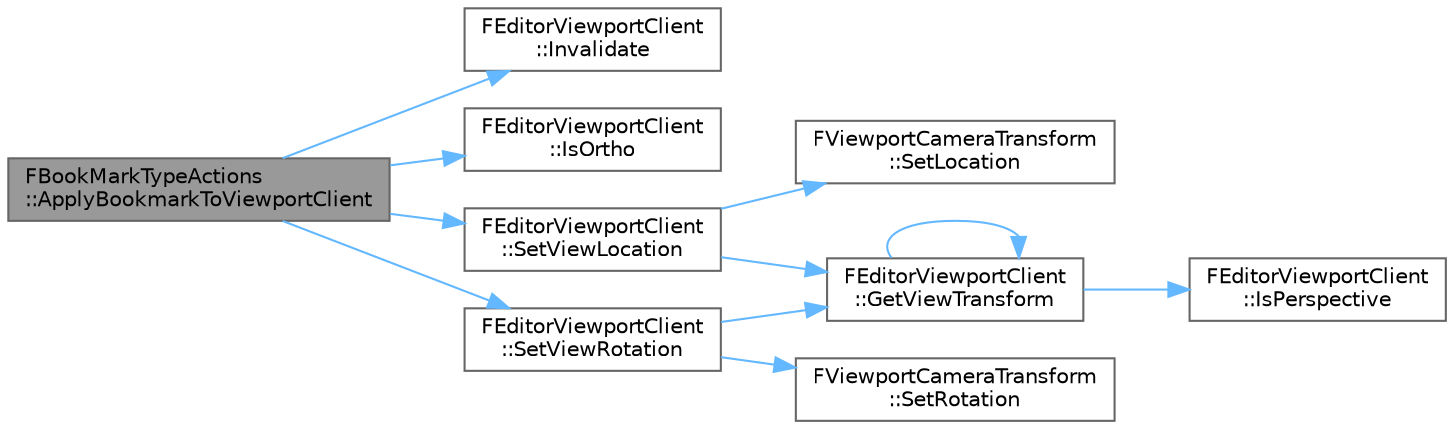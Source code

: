 digraph "FBookMarkTypeActions::ApplyBookmarkToViewportClient"
{
 // INTERACTIVE_SVG=YES
 // LATEX_PDF_SIZE
  bgcolor="transparent";
  edge [fontname=Helvetica,fontsize=10,labelfontname=Helvetica,labelfontsize=10];
  node [fontname=Helvetica,fontsize=10,shape=box,height=0.2,width=0.4];
  rankdir="LR";
  Node1 [id="Node000001",label="FBookMarkTypeActions\l::ApplyBookmarkToViewportClient",height=0.2,width=0.4,color="gray40", fillcolor="grey60", style="filled", fontcolor="black",tooltip=" "];
  Node1 -> Node2 [id="edge1_Node000001_Node000002",color="steelblue1",style="solid",tooltip=" "];
  Node2 [id="Node000002",label="FEditorViewportClient\l::Invalidate",height=0.2,width=0.4,color="grey40", fillcolor="white", style="filled",URL="$df/d9e/classFEditorViewportClient.html#a1d2a8753c776f1255257ebc636ac2932",tooltip="Invalidates this viewport and optionally child views."];
  Node1 -> Node3 [id="edge2_Node000001_Node000003",color="steelblue1",style="solid",tooltip=" "];
  Node3 [id="Node000003",label="FEditorViewportClient\l::IsOrtho",height=0.2,width=0.4,color="grey40", fillcolor="white", style="filled",URL="$df/d9e/classFEditorViewportClient.html#a02de3865fa5518d475b32ccb13784d3a",tooltip="Returns true if this viewport is orthogonal."];
  Node1 -> Node4 [id="edge3_Node000001_Node000004",color="steelblue1",style="solid",tooltip=" "];
  Node4 [id="Node000004",label="FEditorViewportClient\l::SetViewLocation",height=0.2,width=0.4,color="grey40", fillcolor="white", style="filled",URL="$df/d9e/classFEditorViewportClient.html#a8491c168115b2ac3c38baba25fae04e0",tooltip="Sets the location of the viewport's camera."];
  Node4 -> Node5 [id="edge4_Node000004_Node000005",color="steelblue1",style="solid",tooltip=" "];
  Node5 [id="Node000005",label="FEditorViewportClient\l::GetViewTransform",height=0.2,width=0.4,color="grey40", fillcolor="white", style="filled",URL="$df/d9e/classFEditorViewportClient.html#a8e08badd4ec988c5d68035e050115c30",tooltip="Gets ViewportCameraTransform object for the current viewport type."];
  Node5 -> Node5 [id="edge5_Node000005_Node000005",color="steelblue1",style="solid",tooltip=" "];
  Node5 -> Node6 [id="edge6_Node000005_Node000006",color="steelblue1",style="solid",tooltip=" "];
  Node6 [id="Node000006",label="FEditorViewportClient\l::IsPerspective",height=0.2,width=0.4,color="grey40", fillcolor="white", style="filled",URL="$df/d9e/classFEditorViewportClient.html#a83795f10bc66b8be496ece6472cfdcba",tooltip="Returns true if this viewport is perspective."];
  Node4 -> Node7 [id="edge7_Node000004_Node000007",color="steelblue1",style="solid",tooltip=" "];
  Node7 [id="Node000007",label="FViewportCameraTransform\l::SetLocation",height=0.2,width=0.4,color="grey40", fillcolor="white", style="filled",URL="$dc/d97/structFViewportCameraTransform.html#a42053ccf78fa8442cc558492074c74d0",tooltip="Sets the transform's location."];
  Node1 -> Node8 [id="edge8_Node000001_Node000008",color="steelblue1",style="solid",tooltip=" "];
  Node8 [id="Node000008",label="FEditorViewportClient\l::SetViewRotation",height=0.2,width=0.4,color="grey40", fillcolor="white", style="filled",URL="$df/d9e/classFEditorViewportClient.html#a2f857926e6bce3caa5409ad36a4aa4ed",tooltip="Sets the location of the viewport's camera."];
  Node8 -> Node5 [id="edge9_Node000008_Node000005",color="steelblue1",style="solid",tooltip=" "];
  Node8 -> Node9 [id="edge10_Node000008_Node000009",color="steelblue1",style="solid",tooltip=" "];
  Node9 [id="Node000009",label="FViewportCameraTransform\l::SetRotation",height=0.2,width=0.4,color="grey40", fillcolor="white", style="filled",URL="$dc/d97/structFViewportCameraTransform.html#aac58fbf1096b0993d4bbf3a338ee01d4",tooltip="Sets the transform's rotation."];
}
